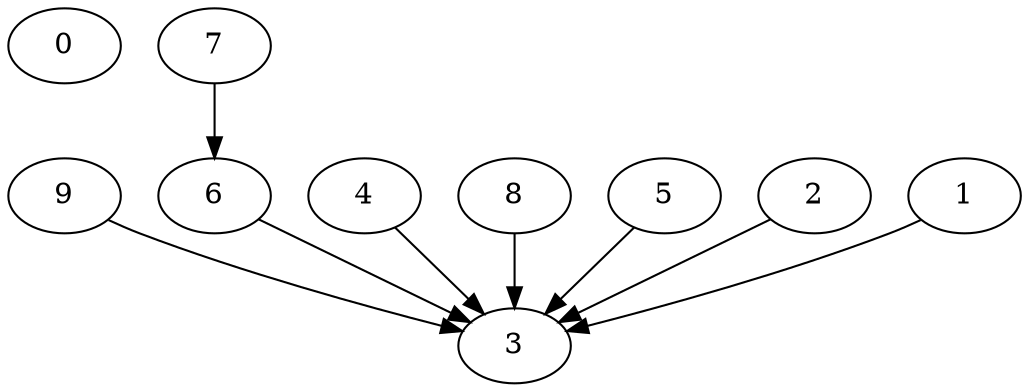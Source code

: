 digraph "mon graphe" {
	graph [bb="0,0,486,180"];
	node [label="\N"];
	0	[height=0.5,
		pos="27,162",
		width=0.75];
	3	[height=0.5,
		pos="243,18",
		width=0.75];
	9	[height=0.5,
		pos="27,90",
		width=0.75];
	9 -> 3	[pos="e,217.85,25.091 48.084,78.377 52.924,76.127 58.091,73.869 63,72 112.4,53.195 171.48,36.938 208.13,27.552"];
	6	[height=0.5,
		pos="99,90",
		width=0.75];
	6 -> 3	[pos="e,221.67,29.371 120.25,78.671 144.6,66.832 184.72,47.331 212.43,33.862"];
	7	[height=0.5,
		pos="99,162",
		width=0.75];
	7 -> 6	[pos="e,99,108.1 99,143.7 99,135.98 99,126.71 99,118.11"];
	4	[height=0.5,
		pos="171,90",
		width=0.75];
	4 -> 3	[pos="e,228.2,33.385 185.57,74.834 195.75,64.938 209.52,51.546 221.03,40.359"];
	8	[height=0.5,
		pos="243,90",
		width=0.75];
	8 -> 3	[pos="e,243,36.104 243,71.697 243,63.983 243,54.712 243,46.112"];
	5	[height=0.5,
		pos="315,90",
		width=0.75];
	5 -> 3	[pos="e,257.8,33.385 300.43,74.834 290.25,64.938 276.48,51.546 264.97,40.359"];
	2	[height=0.5,
		pos="387,90",
		width=0.75];
	2 -> 3	[pos="e,264.33,29.371 365.75,78.671 341.4,66.832 301.28,47.331 273.57,33.862"];
	1	[height=0.5,
		pos="459,90",
		width=0.75];
	1 -> 3	[pos="e,268.15,25.091 437.92,78.377 433.08,76.127 427.91,73.869 423,72 373.6,53.195 314.52,36.938 277.87,27.552"];
}
